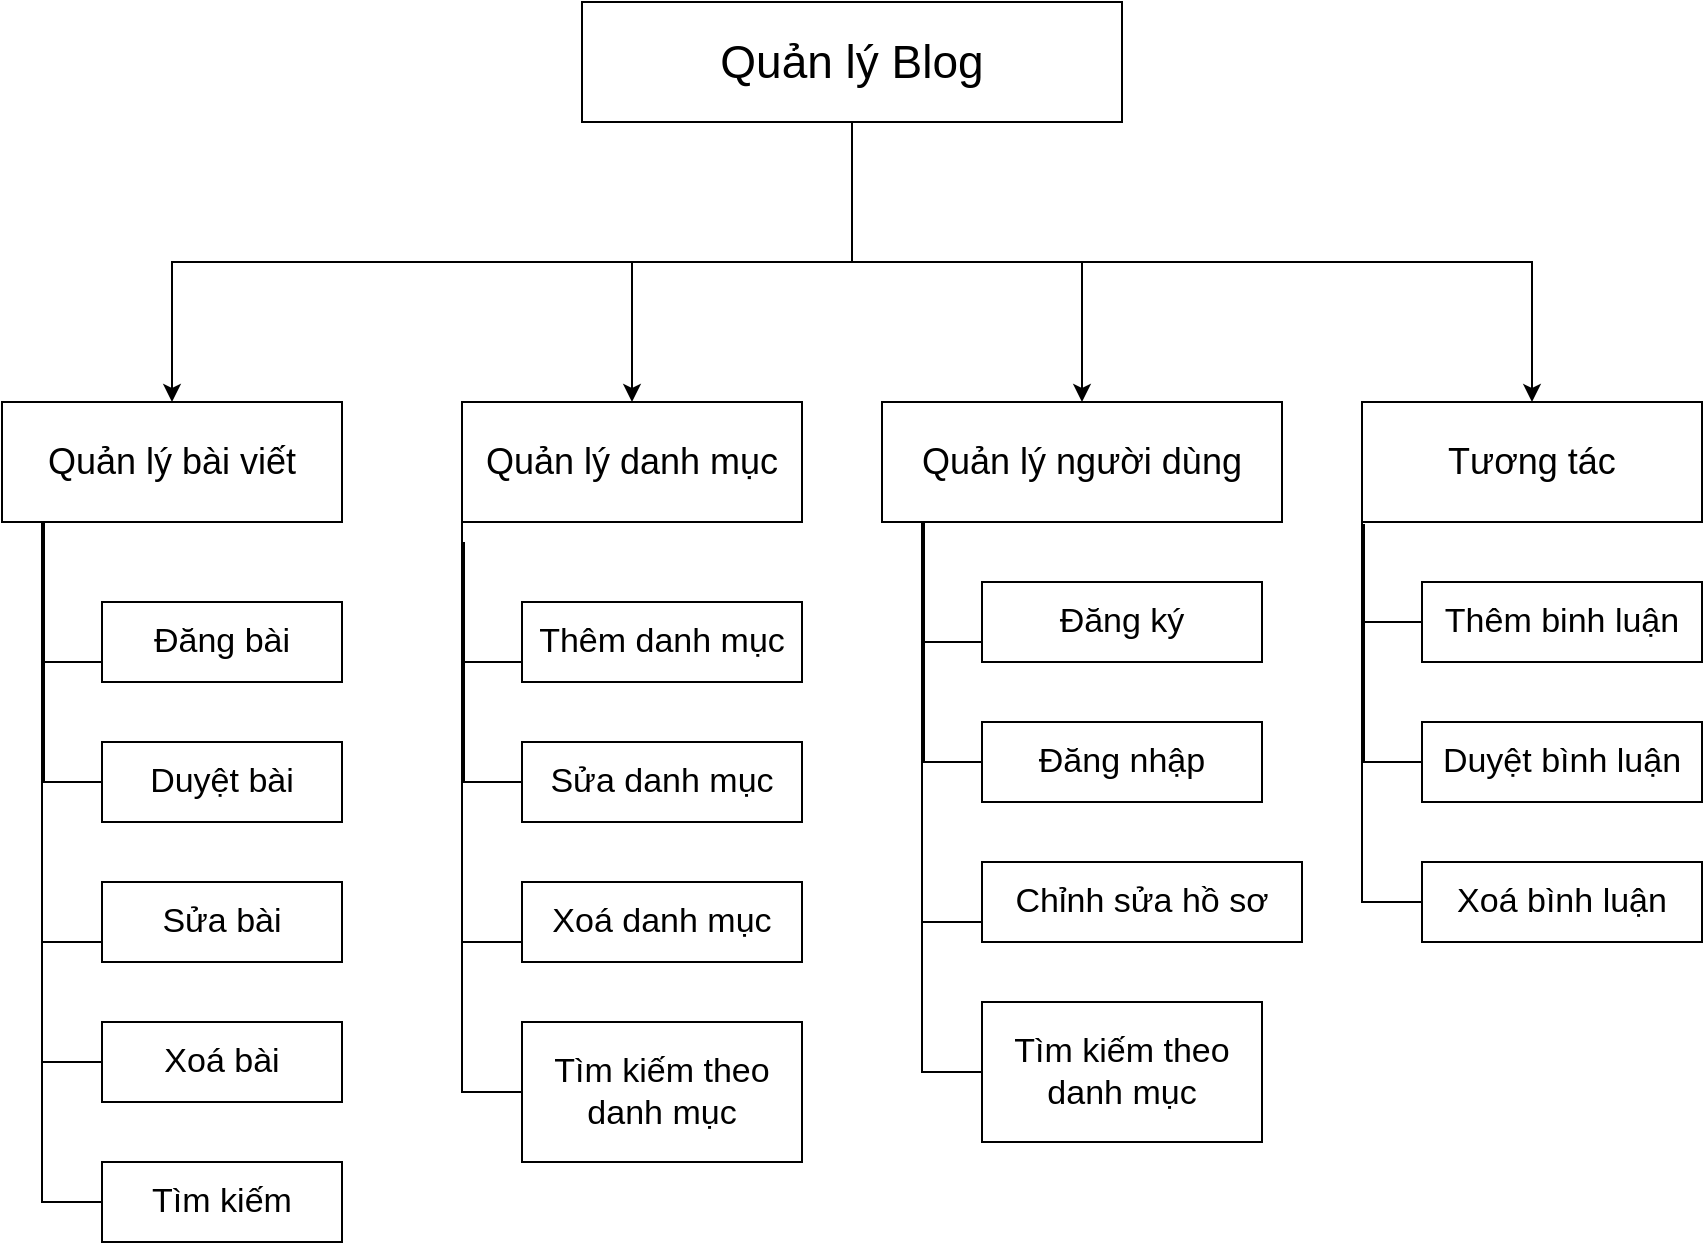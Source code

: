 <mxfile version="26.0.14">
  <diagram id="R2lEEEUBdFMjLlhIrx00" name="Page-1">
    <mxGraphModel dx="1586" dy="925" grid="1" gridSize="10" guides="1" tooltips="1" connect="1" arrows="1" fold="1" page="1" pageScale="1" pageWidth="850" pageHeight="1100" math="0" shadow="0" extFonts="Permanent Marker^https://fonts.googleapis.com/css?family=Permanent+Marker">
      <root>
        <mxCell id="0" />
        <mxCell id="1" parent="0" />
        <mxCell id="hmqWnQX6e8T_Zal-hiCN-38" style="edgeStyle=orthogonalEdgeStyle;rounded=0;orthogonalLoop=1;jettySize=auto;html=1;" edge="1" parent="1" source="hmqWnQX6e8T_Zal-hiCN-2" target="hmqWnQX6e8T_Zal-hiCN-3">
          <mxGeometry relative="1" as="geometry">
            <Array as="points">
              <mxPoint x="425" y="300" />
              <mxPoint x="85" y="300" />
            </Array>
          </mxGeometry>
        </mxCell>
        <mxCell id="hmqWnQX6e8T_Zal-hiCN-39" style="edgeStyle=orthogonalEdgeStyle;rounded=0;orthogonalLoop=1;jettySize=auto;html=1;entryX=0.5;entryY=0;entryDx=0;entryDy=0;" edge="1" parent="1" source="hmqWnQX6e8T_Zal-hiCN-2" target="hmqWnQX6e8T_Zal-hiCN-4">
          <mxGeometry relative="1" as="geometry" />
        </mxCell>
        <mxCell id="hmqWnQX6e8T_Zal-hiCN-40" style="edgeStyle=orthogonalEdgeStyle;rounded=0;orthogonalLoop=1;jettySize=auto;html=1;entryX=0.5;entryY=0;entryDx=0;entryDy=0;" edge="1" parent="1" source="hmqWnQX6e8T_Zal-hiCN-2" target="hmqWnQX6e8T_Zal-hiCN-5">
          <mxGeometry relative="1" as="geometry" />
        </mxCell>
        <mxCell id="hmqWnQX6e8T_Zal-hiCN-41" style="edgeStyle=orthogonalEdgeStyle;rounded=0;orthogonalLoop=1;jettySize=auto;html=1;entryX=0.5;entryY=0;entryDx=0;entryDy=0;" edge="1" parent="1" source="hmqWnQX6e8T_Zal-hiCN-2" target="hmqWnQX6e8T_Zal-hiCN-6">
          <mxGeometry relative="1" as="geometry">
            <Array as="points">
              <mxPoint x="425" y="300" />
              <mxPoint x="765" y="300" />
            </Array>
          </mxGeometry>
        </mxCell>
        <mxCell id="hmqWnQX6e8T_Zal-hiCN-2" value="&lt;font style=&quot;font-size: 23px;&quot;&gt;Quản lý Blog&lt;/font&gt;" style="rounded=0;whiteSpace=wrap;html=1;" vertex="1" parent="1">
          <mxGeometry x="290" y="170" width="270" height="60" as="geometry" />
        </mxCell>
        <mxCell id="hmqWnQX6e8T_Zal-hiCN-8" value="" style="edgeStyle=orthogonalEdgeStyle;rounded=0;orthogonalLoop=1;jettySize=auto;html=1;endArrow=none;startFill=0;" edge="1" parent="1" target="hmqWnQX6e8T_Zal-hiCN-7">
          <mxGeometry relative="1" as="geometry">
            <mxPoint x="20" y="420" as="sourcePoint" />
            <Array as="points">
              <mxPoint x="20" y="500" />
            </Array>
          </mxGeometry>
        </mxCell>
        <mxCell id="hmqWnQX6e8T_Zal-hiCN-3" value="&lt;font style=&quot;font-size: 18px;&quot;&gt;Quản lý bài viết&lt;/font&gt;" style="rounded=0;whiteSpace=wrap;html=1;" vertex="1" parent="1">
          <mxGeometry y="370" width="170" height="60" as="geometry" />
        </mxCell>
        <mxCell id="hmqWnQX6e8T_Zal-hiCN-4" value="&lt;font style=&quot;font-size: 18px;&quot;&gt;Quản lý danh mục&lt;/font&gt;" style="rounded=0;whiteSpace=wrap;html=1;" vertex="1" parent="1">
          <mxGeometry x="230" y="370" width="170" height="60" as="geometry" />
        </mxCell>
        <mxCell id="hmqWnQX6e8T_Zal-hiCN-5" value="&lt;font style=&quot;font-size: 18px;&quot;&gt;Quản lý người dùng&lt;/font&gt;" style="rounded=0;whiteSpace=wrap;html=1;" vertex="1" parent="1">
          <mxGeometry x="440" y="370" width="200" height="60" as="geometry" />
        </mxCell>
        <mxCell id="hmqWnQX6e8T_Zal-hiCN-6" value="&lt;span style=&quot;font-size: 18px;&quot;&gt;Tương tác&lt;/span&gt;" style="rounded=0;whiteSpace=wrap;html=1;" vertex="1" parent="1">
          <mxGeometry x="680" y="370" width="170" height="60" as="geometry" />
        </mxCell>
        <mxCell id="hmqWnQX6e8T_Zal-hiCN-7" value="&lt;span style=&quot;font-size: 17px;&quot;&gt;Đăng bài&lt;/span&gt;" style="whiteSpace=wrap;html=1;rounded=0;" vertex="1" parent="1">
          <mxGeometry x="50" y="470" width="120" height="40" as="geometry" />
        </mxCell>
        <mxCell id="hmqWnQX6e8T_Zal-hiCN-9" value="&lt;span style=&quot;font-size: 17px;&quot;&gt;Duyệt bài&lt;/span&gt;" style="whiteSpace=wrap;html=1;rounded=0;" vertex="1" parent="1">
          <mxGeometry x="50" y="540" width="120" height="40" as="geometry" />
        </mxCell>
        <mxCell id="hmqWnQX6e8T_Zal-hiCN-10" value="&lt;span style=&quot;font-size: 17px;&quot;&gt;Sửa bài&lt;/span&gt;" style="whiteSpace=wrap;html=1;rounded=0;" vertex="1" parent="1">
          <mxGeometry x="50" y="610" width="120" height="40" as="geometry" />
        </mxCell>
        <mxCell id="hmqWnQX6e8T_Zal-hiCN-11" value="&lt;span style=&quot;font-size: 17px;&quot;&gt;Xoá bài&lt;/span&gt;" style="whiteSpace=wrap;html=1;rounded=0;" vertex="1" parent="1">
          <mxGeometry x="50" y="680" width="120" height="40" as="geometry" />
        </mxCell>
        <mxCell id="hmqWnQX6e8T_Zal-hiCN-12" value="" style="edgeStyle=orthogonalEdgeStyle;rounded=0;orthogonalLoop=1;jettySize=auto;html=1;endArrow=none;startFill=0;entryX=0;entryY=0.75;entryDx=0;entryDy=0;" edge="1" parent="1" target="hmqWnQX6e8T_Zal-hiCN-10">
          <mxGeometry relative="1" as="geometry">
            <mxPoint x="20" y="430" as="sourcePoint" />
            <mxPoint x="60" y="510" as="targetPoint" />
            <Array as="points">
              <mxPoint x="20" y="640" />
            </Array>
          </mxGeometry>
        </mxCell>
        <mxCell id="hmqWnQX6e8T_Zal-hiCN-13" value="" style="edgeStyle=orthogonalEdgeStyle;rounded=0;orthogonalLoop=1;jettySize=auto;html=1;endArrow=none;startFill=0;entryX=0;entryY=0.5;entryDx=0;entryDy=0;" edge="1" parent="1" target="hmqWnQX6e8T_Zal-hiCN-11">
          <mxGeometry relative="1" as="geometry">
            <mxPoint x="20" y="430" as="sourcePoint" />
            <mxPoint x="70" y="520" as="targetPoint" />
            <Array as="points">
              <mxPoint x="20" y="700" />
            </Array>
          </mxGeometry>
        </mxCell>
        <mxCell id="hmqWnQX6e8T_Zal-hiCN-16" value="&lt;span style=&quot;font-size: 17px;&quot;&gt;Tìm kiếm&lt;/span&gt;" style="whiteSpace=wrap;html=1;rounded=0;" vertex="1" parent="1">
          <mxGeometry x="50" y="750" width="120" height="40" as="geometry" />
        </mxCell>
        <mxCell id="hmqWnQX6e8T_Zal-hiCN-17" value="" style="edgeStyle=orthogonalEdgeStyle;rounded=0;orthogonalLoop=1;jettySize=auto;html=1;endArrow=none;startFill=0;entryX=0;entryY=0.5;entryDx=0;entryDy=0;" edge="1" parent="1" target="hmqWnQX6e8T_Zal-hiCN-16">
          <mxGeometry relative="1" as="geometry">
            <mxPoint x="20" y="430" as="sourcePoint" />
            <mxPoint x="50" y="770" as="targetPoint" />
            <Array as="points">
              <mxPoint x="20" y="770" />
            </Array>
          </mxGeometry>
        </mxCell>
        <mxCell id="hmqWnQX6e8T_Zal-hiCN-18" value="" style="edgeStyle=orthogonalEdgeStyle;rounded=0;orthogonalLoop=1;jettySize=auto;html=1;endArrow=none;startFill=0;entryX=0;entryY=0.5;entryDx=0;entryDy=0;" edge="1" parent="1" target="hmqWnQX6e8T_Zal-hiCN-9">
          <mxGeometry relative="1" as="geometry">
            <mxPoint x="21" y="430" as="sourcePoint" />
            <mxPoint x="60" y="780" as="targetPoint" />
            <Array as="points">
              <mxPoint x="21" y="560" />
            </Array>
          </mxGeometry>
        </mxCell>
        <mxCell id="hmqWnQX6e8T_Zal-hiCN-19" value="" style="edgeStyle=orthogonalEdgeStyle;rounded=0;orthogonalLoop=1;jettySize=auto;html=1;endArrow=none;startFill=0;" edge="1" target="hmqWnQX6e8T_Zal-hiCN-20" parent="1">
          <mxGeometry relative="1" as="geometry">
            <mxPoint x="230" y="420" as="sourcePoint" />
            <Array as="points">
              <mxPoint x="230" y="500" />
            </Array>
          </mxGeometry>
        </mxCell>
        <mxCell id="hmqWnQX6e8T_Zal-hiCN-20" value="&lt;span style=&quot;font-size: 17px;&quot;&gt;Thêm danh mục&lt;/span&gt;" style="whiteSpace=wrap;html=1;rounded=0;" vertex="1" parent="1">
          <mxGeometry x="260" y="470" width="140" height="40" as="geometry" />
        </mxCell>
        <mxCell id="hmqWnQX6e8T_Zal-hiCN-21" value="&lt;span style=&quot;font-size: 17px;&quot;&gt;Sửa danh mục&lt;/span&gt;" style="whiteSpace=wrap;html=1;rounded=0;" vertex="1" parent="1">
          <mxGeometry x="260" y="540" width="140" height="40" as="geometry" />
        </mxCell>
        <mxCell id="hmqWnQX6e8T_Zal-hiCN-22" value="&lt;span style=&quot;font-size: 17px;&quot;&gt;Xoá danh mục&lt;/span&gt;" style="whiteSpace=wrap;html=1;rounded=0;" vertex="1" parent="1">
          <mxGeometry x="260" y="610" width="140" height="40" as="geometry" />
        </mxCell>
        <mxCell id="hmqWnQX6e8T_Zal-hiCN-23" value="&lt;span style=&quot;font-size: 17px;&quot;&gt;Tìm kiếm theo danh mục&lt;/span&gt;" style="whiteSpace=wrap;html=1;rounded=0;" vertex="1" parent="1">
          <mxGeometry x="260" y="680" width="140" height="70" as="geometry" />
        </mxCell>
        <mxCell id="hmqWnQX6e8T_Zal-hiCN-24" value="" style="edgeStyle=orthogonalEdgeStyle;rounded=0;orthogonalLoop=1;jettySize=auto;html=1;endArrow=none;startFill=0;entryX=0;entryY=0.75;entryDx=0;entryDy=0;" edge="1" target="hmqWnQX6e8T_Zal-hiCN-22" parent="1">
          <mxGeometry relative="1" as="geometry">
            <mxPoint x="230" y="430" as="sourcePoint" />
            <mxPoint x="270" y="510" as="targetPoint" />
            <Array as="points">
              <mxPoint x="230" y="640" />
            </Array>
          </mxGeometry>
        </mxCell>
        <mxCell id="hmqWnQX6e8T_Zal-hiCN-25" value="" style="edgeStyle=orthogonalEdgeStyle;rounded=0;orthogonalLoop=1;jettySize=auto;html=1;endArrow=none;startFill=0;entryX=0;entryY=0.5;entryDx=0;entryDy=0;exitX=0.116;exitY=1.034;exitDx=0;exitDy=0;exitPerimeter=0;" edge="1" target="hmqWnQX6e8T_Zal-hiCN-23" parent="1">
          <mxGeometry relative="1" as="geometry">
            <mxPoint x="230" y="422" as="sourcePoint" />
            <mxPoint x="280" y="520" as="targetPoint" />
            <Array as="points">
              <mxPoint x="230" y="715" />
            </Array>
          </mxGeometry>
        </mxCell>
        <mxCell id="hmqWnQX6e8T_Zal-hiCN-28" value="" style="edgeStyle=orthogonalEdgeStyle;rounded=0;orthogonalLoop=1;jettySize=auto;html=1;endArrow=none;startFill=0;entryX=0;entryY=0.5;entryDx=0;entryDy=0;" edge="1" target="hmqWnQX6e8T_Zal-hiCN-21" parent="1">
          <mxGeometry relative="1" as="geometry">
            <mxPoint x="231" y="440" as="sourcePoint" />
            <mxPoint x="270" y="780" as="targetPoint" />
            <Array as="points">
              <mxPoint x="231" y="560" />
            </Array>
          </mxGeometry>
        </mxCell>
        <mxCell id="hmqWnQX6e8T_Zal-hiCN-30" value="" style="edgeStyle=orthogonalEdgeStyle;rounded=0;orthogonalLoop=1;jettySize=auto;html=1;endArrow=none;startFill=0;" edge="1" target="hmqWnQX6e8T_Zal-hiCN-31" parent="1">
          <mxGeometry relative="1" as="geometry">
            <mxPoint x="680" y="430" as="sourcePoint" />
            <Array as="points">
              <mxPoint x="680" y="480" />
            </Array>
          </mxGeometry>
        </mxCell>
        <mxCell id="hmqWnQX6e8T_Zal-hiCN-31" value="&lt;span style=&quot;font-size: 17px;&quot;&gt;Thêm binh luận&lt;/span&gt;" style="whiteSpace=wrap;html=1;rounded=0;" vertex="1" parent="1">
          <mxGeometry x="710" y="460" width="140" height="40" as="geometry" />
        </mxCell>
        <mxCell id="hmqWnQX6e8T_Zal-hiCN-32" value="&lt;span style=&quot;font-size: 17px;&quot;&gt;Duyệt bình luận&lt;/span&gt;" style="whiteSpace=wrap;html=1;rounded=0;" vertex="1" parent="1">
          <mxGeometry x="710" y="530" width="140" height="40" as="geometry" />
        </mxCell>
        <mxCell id="hmqWnQX6e8T_Zal-hiCN-33" value="&lt;span style=&quot;font-size: 17px;&quot;&gt;Xoá bình luận&lt;/span&gt;" style="whiteSpace=wrap;html=1;rounded=0;" vertex="1" parent="1">
          <mxGeometry x="710" y="600" width="140" height="40" as="geometry" />
        </mxCell>
        <mxCell id="hmqWnQX6e8T_Zal-hiCN-35" value="" style="edgeStyle=orthogonalEdgeStyle;rounded=0;orthogonalLoop=1;jettySize=auto;html=1;endArrow=none;startFill=0;entryX=0;entryY=0.5;entryDx=0;entryDy=0;" edge="1" target="hmqWnQX6e8T_Zal-hiCN-33" parent="1">
          <mxGeometry relative="1" as="geometry">
            <mxPoint x="680" y="430" as="sourcePoint" />
            <mxPoint x="720" y="520" as="targetPoint" />
            <Array as="points">
              <mxPoint x="680" y="620" />
            </Array>
          </mxGeometry>
        </mxCell>
        <mxCell id="hmqWnQX6e8T_Zal-hiCN-37" value="" style="edgeStyle=orthogonalEdgeStyle;rounded=0;orthogonalLoop=1;jettySize=auto;html=1;endArrow=none;startFill=0;entryX=0;entryY=0.5;entryDx=0;entryDy=0;exitX=0.123;exitY=1.015;exitDx=0;exitDy=0;exitPerimeter=0;" edge="1" target="hmqWnQX6e8T_Zal-hiCN-32" parent="1">
          <mxGeometry relative="1" as="geometry">
            <mxPoint x="681" y="431" as="sourcePoint" />
            <mxPoint x="720" y="790" as="targetPoint" />
            <Array as="points">
              <mxPoint x="681" y="550" />
            </Array>
          </mxGeometry>
        </mxCell>
        <mxCell id="hmqWnQX6e8T_Zal-hiCN-42" value="" style="edgeStyle=orthogonalEdgeStyle;rounded=0;orthogonalLoop=1;jettySize=auto;html=1;endArrow=none;startFill=0;" edge="1" target="hmqWnQX6e8T_Zal-hiCN-43" parent="1">
          <mxGeometry relative="1" as="geometry">
            <mxPoint x="460" y="430" as="sourcePoint" />
            <Array as="points">
              <mxPoint x="460" y="490" />
            </Array>
          </mxGeometry>
        </mxCell>
        <mxCell id="hmqWnQX6e8T_Zal-hiCN-43" value="&lt;span style=&quot;font-size: 17px;&quot;&gt;Đăng ký&lt;/span&gt;" style="whiteSpace=wrap;html=1;rounded=0;" vertex="1" parent="1">
          <mxGeometry x="490" y="460" width="140" height="40" as="geometry" />
        </mxCell>
        <mxCell id="hmqWnQX6e8T_Zal-hiCN-44" value="&lt;span style=&quot;font-size: 17px;&quot;&gt;Đăng nhập&lt;/span&gt;" style="whiteSpace=wrap;html=1;rounded=0;" vertex="1" parent="1">
          <mxGeometry x="490" y="530" width="140" height="40" as="geometry" />
        </mxCell>
        <mxCell id="hmqWnQX6e8T_Zal-hiCN-45" value="&lt;span style=&quot;font-size: 17px;&quot;&gt;Chỉnh sửa hồ sơ&lt;/span&gt;" style="whiteSpace=wrap;html=1;rounded=0;" vertex="1" parent="1">
          <mxGeometry x="490" y="600" width="160" height="40" as="geometry" />
        </mxCell>
        <mxCell id="hmqWnQX6e8T_Zal-hiCN-46" value="&lt;span style=&quot;font-size: 17px;&quot;&gt;Tìm kiếm theo danh mục&lt;/span&gt;" style="whiteSpace=wrap;html=1;rounded=0;" vertex="1" parent="1">
          <mxGeometry x="490" y="670" width="140" height="70" as="geometry" />
        </mxCell>
        <mxCell id="hmqWnQX6e8T_Zal-hiCN-47" value="" style="edgeStyle=orthogonalEdgeStyle;rounded=0;orthogonalLoop=1;jettySize=auto;html=1;endArrow=none;startFill=0;entryX=0;entryY=0.75;entryDx=0;entryDy=0;" edge="1" target="hmqWnQX6e8T_Zal-hiCN-45" parent="1">
          <mxGeometry relative="1" as="geometry">
            <mxPoint x="460" y="430" as="sourcePoint" />
            <mxPoint x="500" y="500" as="targetPoint" />
            <Array as="points">
              <mxPoint x="460" y="630" />
            </Array>
          </mxGeometry>
        </mxCell>
        <mxCell id="hmqWnQX6e8T_Zal-hiCN-48" value="" style="edgeStyle=orthogonalEdgeStyle;rounded=0;orthogonalLoop=1;jettySize=auto;html=1;endArrow=none;startFill=0;entryX=0;entryY=0.5;entryDx=0;entryDy=0;" edge="1" target="hmqWnQX6e8T_Zal-hiCN-46" parent="1">
          <mxGeometry relative="1" as="geometry">
            <mxPoint x="460" y="430" as="sourcePoint" />
            <mxPoint x="510" y="510" as="targetPoint" />
            <Array as="points">
              <mxPoint x="460" y="705" />
            </Array>
          </mxGeometry>
        </mxCell>
        <mxCell id="hmqWnQX6e8T_Zal-hiCN-49" value="" style="edgeStyle=orthogonalEdgeStyle;rounded=0;orthogonalLoop=1;jettySize=auto;html=1;endArrow=none;startFill=0;entryX=0;entryY=0.5;entryDx=0;entryDy=0;" edge="1" target="hmqWnQX6e8T_Zal-hiCN-44" parent="1">
          <mxGeometry relative="1" as="geometry">
            <mxPoint x="461" y="430" as="sourcePoint" />
            <mxPoint x="500" y="770" as="targetPoint" />
            <Array as="points">
              <mxPoint x="461" y="550" />
            </Array>
          </mxGeometry>
        </mxCell>
      </root>
    </mxGraphModel>
  </diagram>
</mxfile>
